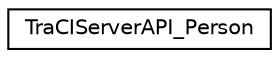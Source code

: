 digraph "Graphical Class Hierarchy"
{
  edge [fontname="Helvetica",fontsize="10",labelfontname="Helvetica",labelfontsize="10"];
  node [fontname="Helvetica",fontsize="10",shape=record];
  rankdir="LR";
  Node0 [label="TraCIServerAPI_Person",height=0.2,width=0.4,color="black", fillcolor="white", style="filled",URL="$d3/d2f/class_tra_c_i_server_a_p_i___person.html",tooltip="APIs for getting/setting person values via TraCI. "];
}
